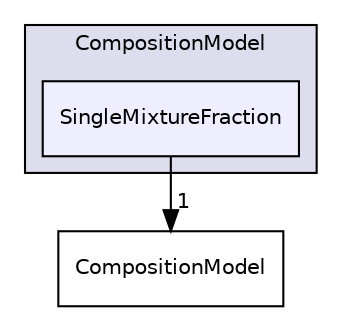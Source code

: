 digraph "src/lagrangian/intermediate/submodels/Reacting/CompositionModel/SingleMixtureFraction" {
  bgcolor=transparent;
  compound=true
  node [ fontsize="10", fontname="Helvetica"];
  edge [ labelfontsize="10", labelfontname="Helvetica"];
  subgraph clusterdir_16f5845c09f6ad6ed2ac566840149531 {
    graph [ bgcolor="#ddddee", pencolor="black", label="CompositionModel" fontname="Helvetica", fontsize="10", URL="dir_16f5845c09f6ad6ed2ac566840149531.html"]
  dir_c154e29b9bfd8c9eeb973982a073c908 [shape=box, label="SingleMixtureFraction", style="filled", fillcolor="#eeeeff", pencolor="black", URL="dir_c154e29b9bfd8c9eeb973982a073c908.html"];
  }
  dir_b0804e603a100977b4a8ff0dccfa84da [shape=box label="CompositionModel" URL="dir_b0804e603a100977b4a8ff0dccfa84da.html"];
  dir_c154e29b9bfd8c9eeb973982a073c908->dir_b0804e603a100977b4a8ff0dccfa84da [headlabel="1", labeldistance=1.5 headhref="dir_001594_001592.html"];
}

